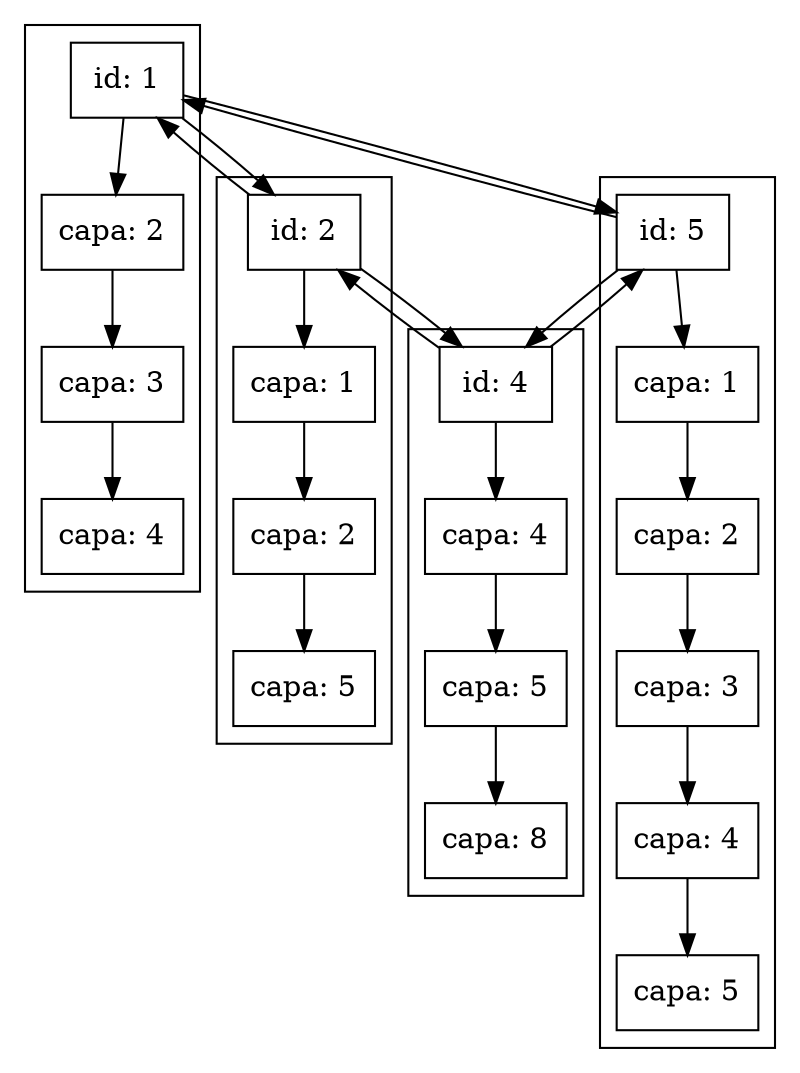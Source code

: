 digraph listaDoble {
node [shape = record]
subgraph cluster_1 {
nodo1 [ label ="id: 1"];
capa1o2 [ label ="capa: 2"];
capa1o3 [ label ="capa: 3"];
capa1o4 [ label ="capa: 4"];
nodo1->capa1o2->capa1o3->capa1o4
}
subgraph cluster_2 {
nodo2 [ label ="id: 2"];
capa2o1 [ label ="capa: 1"];
capa2o2 [ label ="capa: 2"];
capa2o5 [ label ="capa: 5"];
nodo2->capa2o1->capa2o2->capa2o5
}
subgraph cluster_3 {
nodo4 [ label ="id: 4"];
capa4o4 [ label ="capa: 4"];
capa4o5 [ label ="capa: 5"];
capa4o8 [ label ="capa: 8"];
nodo4->capa4o4->capa4o5->capa4o8
}
subgraph cluster_4 {
nodo5 [ label ="id: 5"];
capa5o1 [ label ="capa: 1"];
capa5o2 [ label ="capa: 2"];
capa5o3 [ label ="capa: 3"];
capa5o4 [ label ="capa: 4"];
capa5o5 [ label ="capa: 5"];
nodo5->capa5o1->capa5o2->capa5o3->capa5o4->capa5o5
}
nodo1->nodo2
nodo1->nodo5
nodo2->nodo4
nodo2->nodo1
nodo4->nodo5
nodo4->nodo2
nodo5->nodo1
nodo5->nodo4
}
